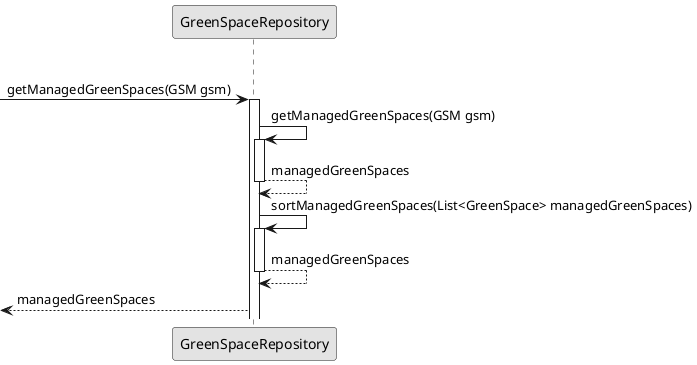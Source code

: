 @startuml
skinparam monochrome true
skinparam packageStyle rectangle
skinparam shadowing false


participant "GreenSpaceRepository" as GSR


    group Produce Managed Green Space List

                   -> GSR: getManagedGreenSpaces(GSM gsm)
                               activate GSR

                                   GSR -> GSR: getManagedGreenSpaces(GSM gsm)
                                   activate GSR

                                   GSR --> GSR: managedGreenSpaces
                                   deactivate GSR

                                   GSR -> GSR: sortManagedGreenSpaces(List<GreenSpace> managedGreenSpaces)
                                                   activate GSR

                                                   GSR --> GSR: managedGreenSpaces
                                                   deactivate GSR


                                   <-- GSR : managedGreenSpaces



@enduml
